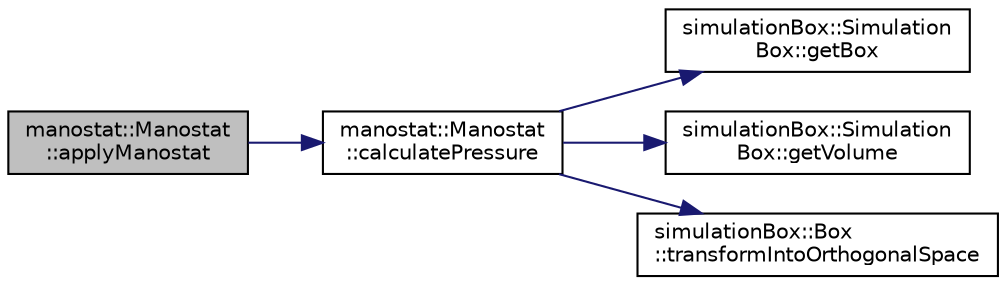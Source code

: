 digraph "manostat::Manostat::applyManostat"
{
 // LATEX_PDF_SIZE
  edge [fontname="Helvetica",fontsize="10",labelfontname="Helvetica",labelfontsize="10"];
  node [fontname="Helvetica",fontsize="10",shape=record];
  rankdir="LR";
  Node1 [label="manostat::Manostat\l::applyManostat",height=0.2,width=0.4,color="black", fillcolor="grey75", style="filled", fontcolor="black",tooltip="apply dummy manostat for NVT ensemble"];
  Node1 -> Node2 [color="midnightblue",fontsize="10",style="solid",fontname="Helvetica"];
  Node2 [label="manostat::Manostat\l::calculatePressure",height=0.2,width=0.4,color="black", fillcolor="white", style="filled",URL="$classmanostat_1_1Manostat.html#aea517bcbe17626a4d23c31d1fa66cd75",tooltip="calculate the pressure of the system"];
  Node2 -> Node3 [color="midnightblue",fontsize="10",style="solid",fontname="Helvetica"];
  Node3 [label="simulationBox::Simulation\lBox::getBox",height=0.2,width=0.4,color="black", fillcolor="white", style="filled",URL="$classsimulationBox_1_1SimulationBox.html#a9d5d3f5b66da816b3c0a6429dc8d7406",tooltip=" "];
  Node2 -> Node4 [color="midnightblue",fontsize="10",style="solid",fontname="Helvetica"];
  Node4 [label="simulationBox::Simulation\lBox::getVolume",height=0.2,width=0.4,color="black", fillcolor="white", style="filled",URL="$classsimulationBox_1_1SimulationBox.html#ad9ab2889ba5538d18afa410e56dc62d4",tooltip=" "];
  Node2 -> Node5 [color="midnightblue",fontsize="10",style="solid",fontname="Helvetica"];
  Node5 [label="simulationBox::Box\l::transformIntoOrthogonalSpace",height=0.2,width=0.4,color="black", fillcolor="white", style="filled",URL="$classsimulationBox_1_1Box.html#adaa41e07c86600e55c4febef172d0f44",tooltip=" "];
}
